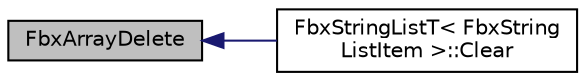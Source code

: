 digraph "FbxArrayDelete"
{
  edge [fontname="Helvetica",fontsize="10",labelfontname="Helvetica",labelfontsize="10"];
  node [fontname="Helvetica",fontsize="10",shape=record];
  rankdir="LR";
  Node5 [label="FbxArrayDelete",height=0.2,width=0.4,color="black", fillcolor="grey75", style="filled", fontcolor="black"];
  Node5 -> Node6 [dir="back",color="midnightblue",fontsize="10",style="solid"];
  Node6 [label="FbxStringListT\< FbxString\lListItem \>::Clear",height=0.2,width=0.4,color="black", fillcolor="white", style="filled",URL="$class_fbx_string_list_t.html#ac5bcede97ed831d4fe76f3087a63398e",tooltip="Delete the array. "];
}
